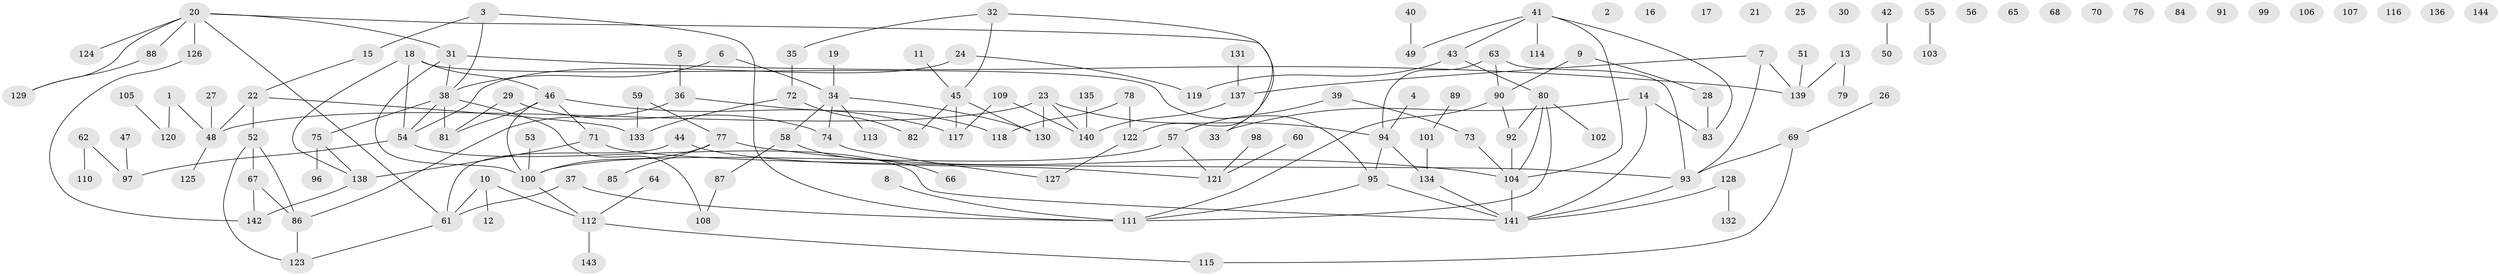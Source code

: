 // Generated by graph-tools (version 1.1) at 2025/33/03/09/25 02:33:56]
// undirected, 144 vertices, 165 edges
graph export_dot {
graph [start="1"]
  node [color=gray90,style=filled];
  1;
  2;
  3;
  4;
  5;
  6;
  7;
  8;
  9;
  10;
  11;
  12;
  13;
  14;
  15;
  16;
  17;
  18;
  19;
  20;
  21;
  22;
  23;
  24;
  25;
  26;
  27;
  28;
  29;
  30;
  31;
  32;
  33;
  34;
  35;
  36;
  37;
  38;
  39;
  40;
  41;
  42;
  43;
  44;
  45;
  46;
  47;
  48;
  49;
  50;
  51;
  52;
  53;
  54;
  55;
  56;
  57;
  58;
  59;
  60;
  61;
  62;
  63;
  64;
  65;
  66;
  67;
  68;
  69;
  70;
  71;
  72;
  73;
  74;
  75;
  76;
  77;
  78;
  79;
  80;
  81;
  82;
  83;
  84;
  85;
  86;
  87;
  88;
  89;
  90;
  91;
  92;
  93;
  94;
  95;
  96;
  97;
  98;
  99;
  100;
  101;
  102;
  103;
  104;
  105;
  106;
  107;
  108;
  109;
  110;
  111;
  112;
  113;
  114;
  115;
  116;
  117;
  118;
  119;
  120;
  121;
  122;
  123;
  124;
  125;
  126;
  127;
  128;
  129;
  130;
  131;
  132;
  133;
  134;
  135;
  136;
  137;
  138;
  139;
  140;
  141;
  142;
  143;
  144;
  1 -- 48;
  1 -- 120;
  3 -- 15;
  3 -- 38;
  3 -- 111;
  4 -- 94;
  5 -- 36;
  6 -- 34;
  6 -- 38;
  7 -- 93;
  7 -- 137;
  7 -- 139;
  8 -- 111;
  9 -- 28;
  9 -- 90;
  10 -- 12;
  10 -- 61;
  10 -- 112;
  11 -- 45;
  13 -- 79;
  13 -- 139;
  14 -- 33;
  14 -- 83;
  14 -- 141;
  15 -- 22;
  18 -- 46;
  18 -- 54;
  18 -- 95;
  18 -- 138;
  19 -- 34;
  20 -- 31;
  20 -- 33;
  20 -- 61;
  20 -- 88;
  20 -- 124;
  20 -- 126;
  20 -- 129;
  22 -- 48;
  22 -- 52;
  22 -- 133;
  23 -- 48;
  23 -- 94;
  23 -- 130;
  23 -- 140;
  24 -- 54;
  24 -- 119;
  26 -- 69;
  27 -- 48;
  28 -- 83;
  29 -- 74;
  29 -- 81;
  31 -- 38;
  31 -- 100;
  31 -- 139;
  32 -- 35;
  32 -- 45;
  32 -- 122;
  34 -- 58;
  34 -- 74;
  34 -- 113;
  34 -- 130;
  35 -- 72;
  36 -- 86;
  36 -- 118;
  37 -- 61;
  37 -- 111;
  38 -- 54;
  38 -- 75;
  38 -- 81;
  38 -- 108;
  39 -- 57;
  39 -- 73;
  40 -- 49;
  41 -- 43;
  41 -- 49;
  41 -- 83;
  41 -- 104;
  41 -- 114;
  42 -- 50;
  43 -- 80;
  43 -- 119;
  44 -- 61;
  44 -- 121;
  45 -- 82;
  45 -- 117;
  45 -- 130;
  46 -- 71;
  46 -- 81;
  46 -- 100;
  46 -- 117;
  47 -- 97;
  48 -- 125;
  51 -- 139;
  52 -- 67;
  52 -- 86;
  52 -- 123;
  53 -- 100;
  54 -- 97;
  54 -- 141;
  55 -- 103;
  57 -- 100;
  57 -- 121;
  58 -- 66;
  58 -- 87;
  59 -- 77;
  59 -- 133;
  60 -- 121;
  61 -- 123;
  62 -- 97;
  62 -- 110;
  63 -- 90;
  63 -- 93;
  63 -- 94;
  64 -- 112;
  67 -- 86;
  67 -- 142;
  69 -- 93;
  69 -- 115;
  71 -- 93;
  71 -- 138;
  72 -- 82;
  72 -- 133;
  73 -- 104;
  74 -- 127;
  75 -- 96;
  75 -- 138;
  77 -- 85;
  77 -- 100;
  77 -- 104;
  78 -- 118;
  78 -- 122;
  80 -- 92;
  80 -- 102;
  80 -- 104;
  80 -- 111;
  86 -- 123;
  87 -- 108;
  88 -- 129;
  89 -- 101;
  90 -- 92;
  90 -- 111;
  92 -- 104;
  93 -- 141;
  94 -- 95;
  94 -- 134;
  95 -- 111;
  95 -- 141;
  98 -- 121;
  100 -- 112;
  101 -- 134;
  104 -- 141;
  105 -- 120;
  109 -- 117;
  109 -- 140;
  112 -- 115;
  112 -- 143;
  122 -- 127;
  126 -- 142;
  128 -- 132;
  128 -- 141;
  131 -- 137;
  134 -- 141;
  135 -- 140;
  137 -- 140;
  138 -- 142;
}
